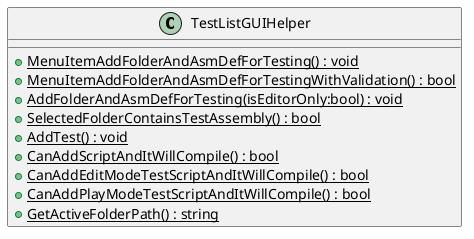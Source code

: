 @startuml
class TestListGUIHelper {
    + {static} MenuItemAddFolderAndAsmDefForTesting() : void
    + {static} MenuItemAddFolderAndAsmDefForTestingWithValidation() : bool
    + {static} AddFolderAndAsmDefForTesting(isEditorOnly:bool) : void
    + {static} SelectedFolderContainsTestAssembly() : bool
    + {static} AddTest() : void
    + {static} CanAddScriptAndItWillCompile() : bool
    + {static} CanAddEditModeTestScriptAndItWillCompile() : bool
    + {static} CanAddPlayModeTestScriptAndItWillCompile() : bool
    + {static} GetActiveFolderPath() : string
}
@enduml
